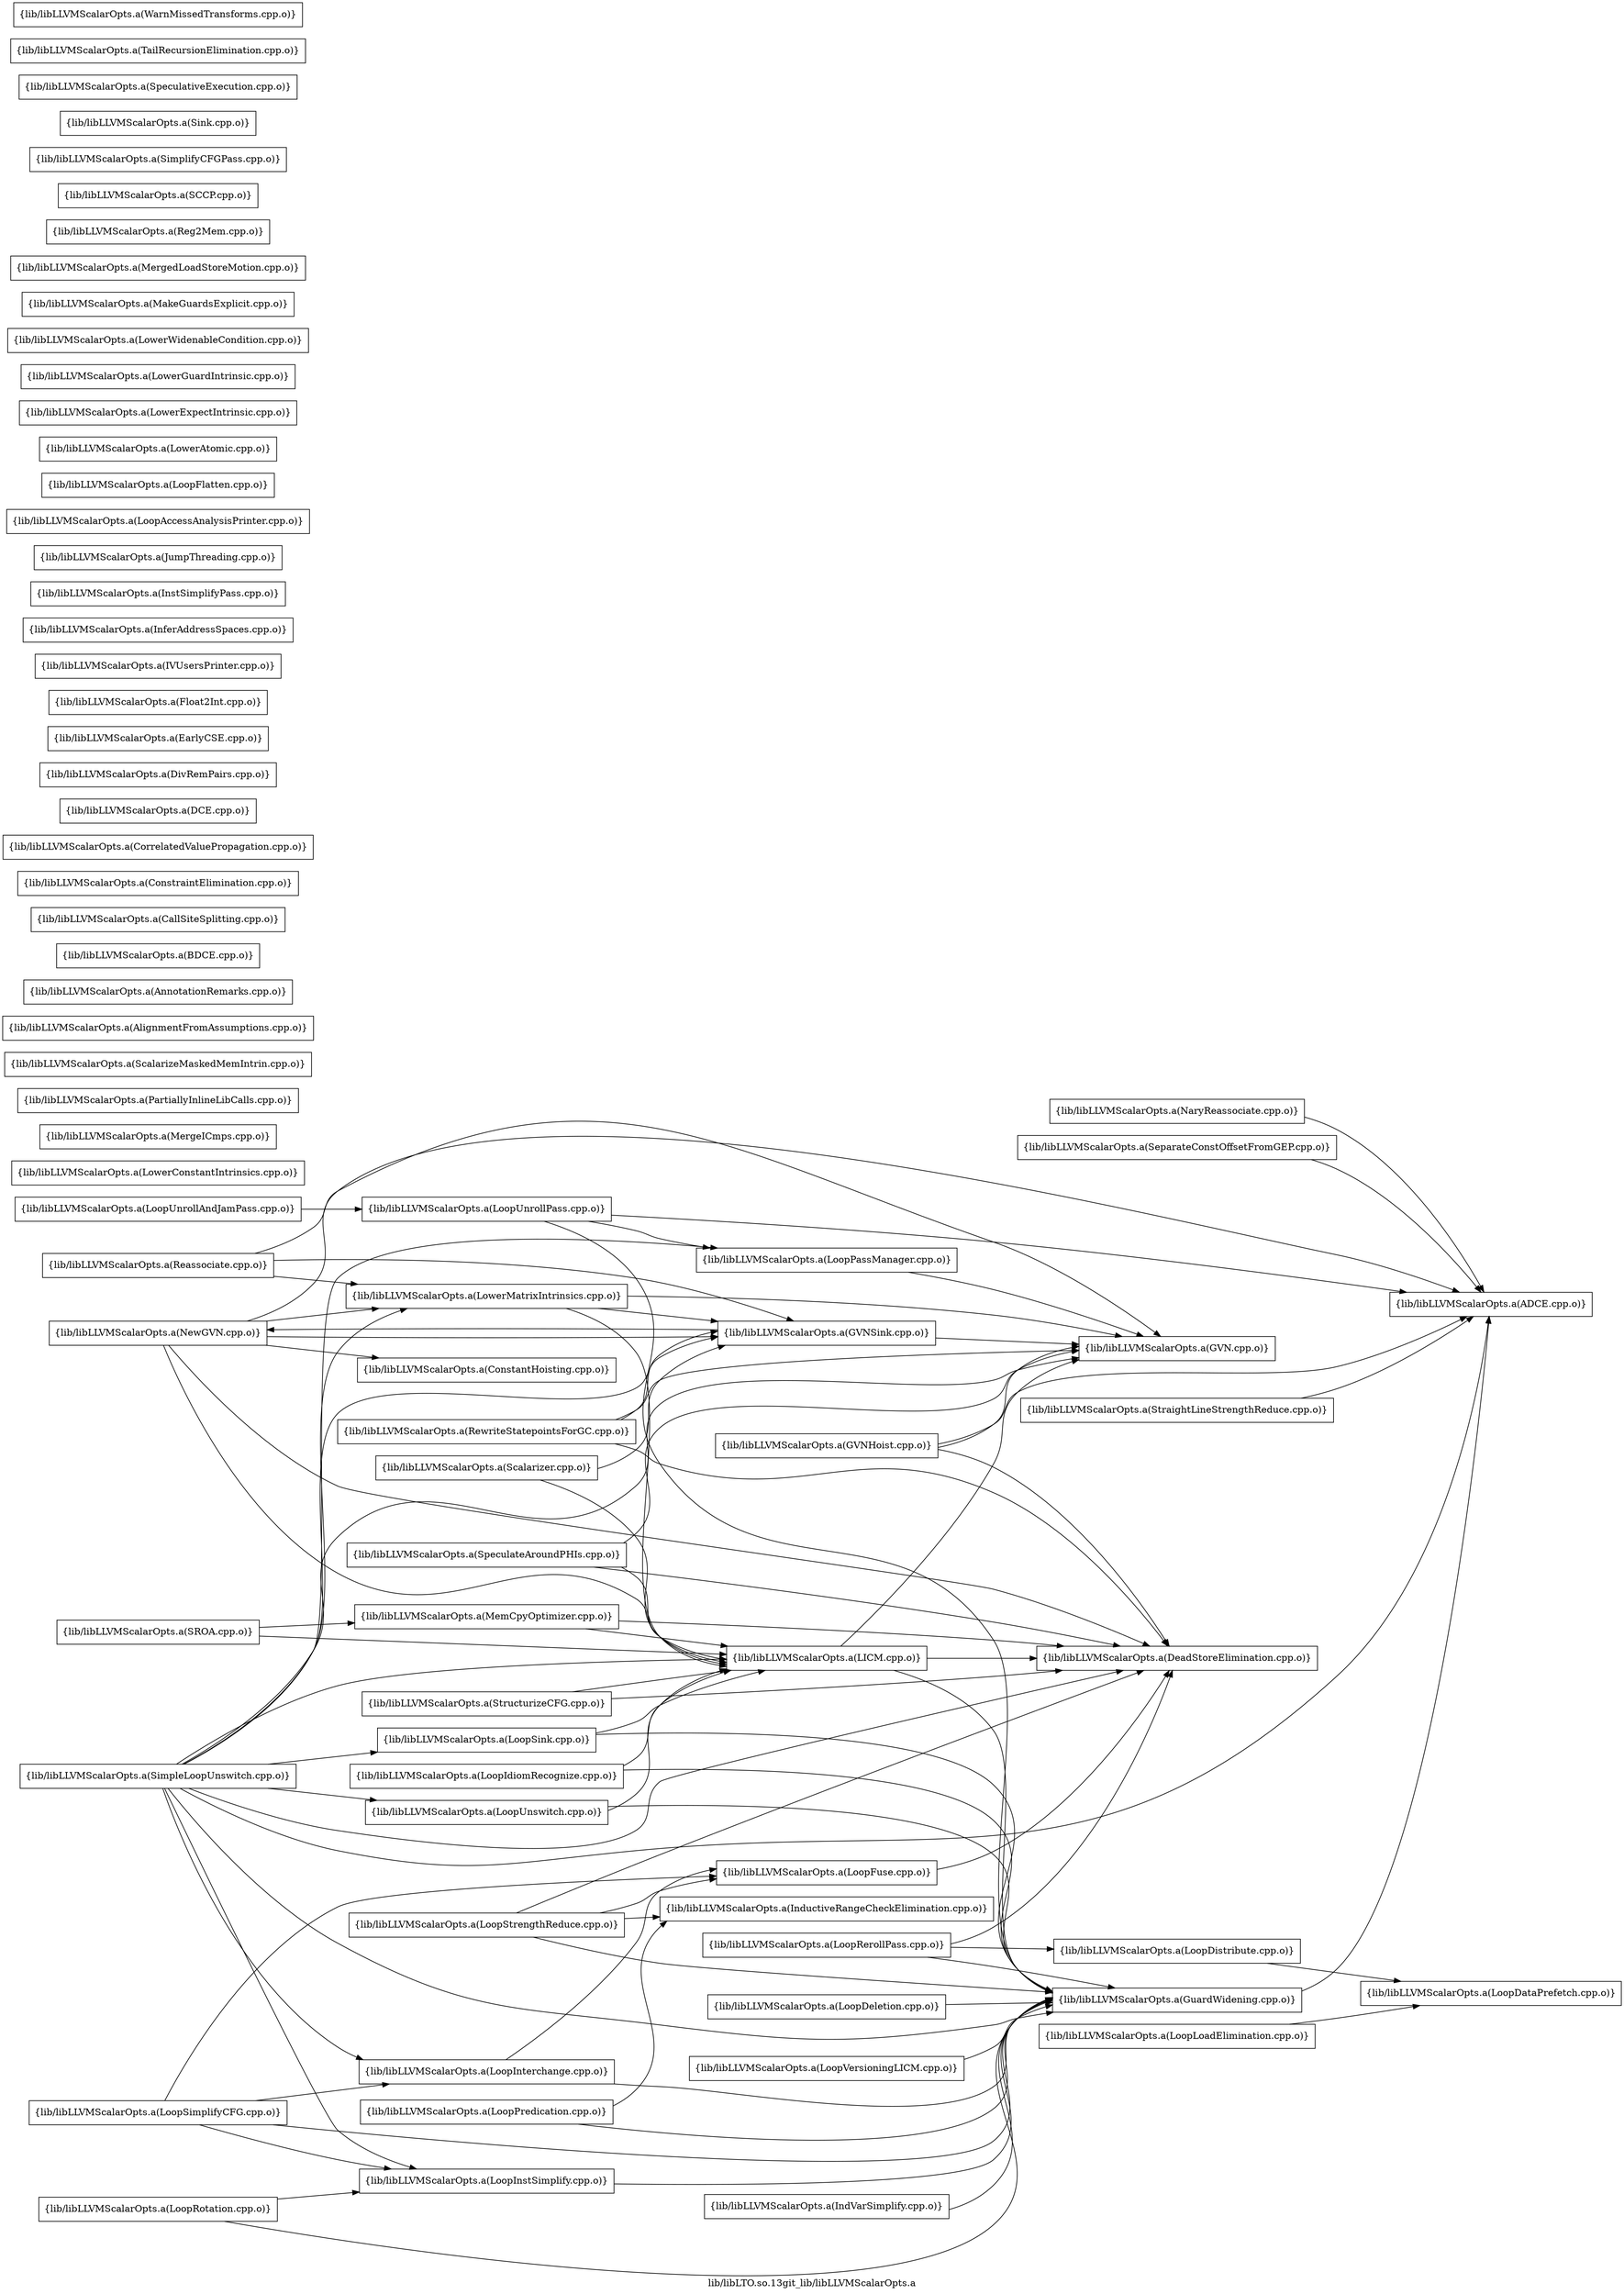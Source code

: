 digraph "lib/libLTO.so.13git_lib/libLLVMScalarOpts.a" {
	label="lib/libLTO.so.13git_lib/libLLVMScalarOpts.a";
	rankdir=LR;

	Node0x5569b760c6a8 [shape=record,shape=box,group=0,label="{lib/libLLVMScalarOpts.a(ConstantHoisting.cpp.o)}"];
	Node0x5569b7607ce8 [shape=record,shape=box,group=0,label="{lib/libLLVMScalarOpts.a(LoopStrengthReduce.cpp.o)}"];
	Node0x5569b7607ce8 -> Node0x5569b760cba8;
	Node0x5569b7607ce8 -> Node0x5569b760fd08;
	Node0x5569b7607ce8 -> Node0x5569b760a1c8;
	Node0x5569b7607ce8 -> Node0x5569b75f1e48;
	Node0x5569b75f12b8 [shape=record,shape=box,group=0,label="{lib/libLLVMScalarOpts.a(LowerConstantIntrinsics.cpp.o)}"];
	Node0x5569b760d058 [shape=record,shape=box,group=0,label="{lib/libLLVMScalarOpts.a(MergeICmps.cpp.o)}"];
	Node0x5569b76116a8 [shape=record,shape=box,group=0,label="{lib/libLLVMScalarOpts.a(PartiallyInlineLibCalls.cpp.o)}"];
	Node0x5569b760a628 [shape=record,shape=box,group=0,label="{lib/libLLVMScalarOpts.a(ScalarizeMaskedMemIntrin.cpp.o)}"];
	Node0x5569b7607658 [shape=record,shape=box,group=0,label="{lib/libLLVMScalarOpts.a(ADCE.cpp.o)}"];
	Node0x5569b7607428 [shape=record,shape=box,group=0,label="{lib/libLLVMScalarOpts.a(AlignmentFromAssumptions.cpp.o)}"];
	Node0x5569b76029c8 [shape=record,shape=box,group=0,label="{lib/libLLVMScalarOpts.a(AnnotationRemarks.cpp.o)}"];
	Node0x5569b7603d28 [shape=record,shape=box,group=0,label="{lib/libLLVMScalarOpts.a(BDCE.cpp.o)}"];
	Node0x5569b7604408 [shape=record,shape=box,group=0,label="{lib/libLLVMScalarOpts.a(CallSiteSplitting.cpp.o)}"];
	Node0x5569b760b618 [shape=record,shape=box,group=0,label="{lib/libLLVMScalarOpts.a(ConstraintElimination.cpp.o)}"];
	Node0x5569b760bd98 [shape=record,shape=box,group=0,label="{lib/libLLVMScalarOpts.a(CorrelatedValuePropagation.cpp.o)}"];
	Node0x5569b760deb8 [shape=record,shape=box,group=0,label="{lib/libLLVMScalarOpts.a(DCE.cpp.o)}"];
	Node0x5569b760cba8 [shape=record,shape=box,group=0,label="{lib/libLLVMScalarOpts.a(DeadStoreElimination.cpp.o)}"];
	Node0x5569b760ea98 [shape=record,shape=box,group=0,label="{lib/libLLVMScalarOpts.a(DivRemPairs.cpp.o)}"];
	Node0x5569b760ed18 [shape=record,shape=box,group=0,label="{lib/libLLVMScalarOpts.a(EarlyCSE.cpp.o)}"];
	Node0x5569b760e5e8 [shape=record,shape=box,group=0,label="{lib/libLLVMScalarOpts.a(Float2Int.cpp.o)}"];
	Node0x5569b760fd08 [shape=record,shape=box,group=0,label="{lib/libLLVMScalarOpts.a(GuardWidening.cpp.o)}"];
	Node0x5569b760fd08 -> Node0x5569b7607658;
	Node0x5569b76101b8 [shape=record,shape=box,group=0,label="{lib/libLLVMScalarOpts.a(GVN.cpp.o)}"];
	Node0x5569b760fa38 [shape=record,shape=box,group=0,label="{lib/libLLVMScalarOpts.a(GVNHoist.cpp.o)}"];
	Node0x5569b760fa38 -> Node0x5569b7607658;
	Node0x5569b760fa38 -> Node0x5569b760cba8;
	Node0x5569b760fa38 -> Node0x5569b76101b8;
	Node0x5569b7609e58 [shape=record,shape=box,group=0,label="{lib/libLLVMScalarOpts.a(GVNSink.cpp.o)}"];
	Node0x5569b7609e58 -> Node0x5569b76101b8;
	Node0x5569b7609e58 -> Node0x5569b7610848;
	Node0x5569b760a998 [shape=record,shape=box,group=0,label="{lib/libLLVMScalarOpts.a(IVUsersPrinter.cpp.o)}"];
	Node0x5569b760a1c8 [shape=record,shape=box,group=0,label="{lib/libLLVMScalarOpts.a(InductiveRangeCheckElimination.cpp.o)}"];
	Node0x5569b760b078 [shape=record,shape=box,group=0,label="{lib/libLLVMScalarOpts.a(IndVarSimplify.cpp.o)}"];
	Node0x5569b760b078 -> Node0x5569b760fd08;
	Node0x5569b760bc08 [shape=record,shape=box,group=0,label="{lib/libLLVMScalarOpts.a(InferAddressSpaces.cpp.o)}"];
	Node0x5569b760cc48 [shape=record,shape=box,group=0,label="{lib/libLLVMScalarOpts.a(InstSimplifyPass.cpp.o)}"];
	Node0x5569b760c248 [shape=record,shape=box,group=0,label="{lib/libLLVMScalarOpts.a(JumpThreading.cpp.o)}"];
	Node0x5569b75ef878 [shape=record,shape=box,group=0,label="{lib/libLLVMScalarOpts.a(LICM.cpp.o)}"];
	Node0x5569b75ef878 -> Node0x5569b760cba8;
	Node0x5569b75ef878 -> Node0x5569b760fd08;
	Node0x5569b75ef878 -> Node0x5569b76101b8;
	Node0x5569b75eebf8 [shape=record,shape=box,group=0,label="{lib/libLLVMScalarOpts.a(LoopAccessAnalysisPrinter.cpp.o)}"];
	Node0x5569b75ef378 [shape=record,shape=box,group=0,label="{lib/libLLVMScalarOpts.a(LoopSink.cpp.o)}"];
	Node0x5569b75ef378 -> Node0x5569b760fd08;
	Node0x5569b75ef378 -> Node0x5569b75ef878;
	Node0x5569b75f0ea8 [shape=record,shape=box,group=0,label="{lib/libLLVMScalarOpts.a(LoopDeletion.cpp.o)}"];
	Node0x5569b75f0ea8 -> Node0x5569b760fd08;
	Node0x5569b75f2cf8 [shape=record,shape=box,group=0,label="{lib/libLLVMScalarOpts.a(LoopDataPrefetch.cpp.o)}"];
	Node0x5569b75f2b68 [shape=record,shape=box,group=0,label="{lib/libLLVMScalarOpts.a(LoopDistribute.cpp.o)}"];
	Node0x5569b75f2b68 -> Node0x5569b75f2cf8;
	Node0x5569b75f1e48 [shape=record,shape=box,group=0,label="{lib/libLLVMScalarOpts.a(LoopFuse.cpp.o)}"];
	Node0x5569b75f1e48 -> Node0x5569b760cba8;
	Node0x5569b75f1bc8 [shape=record,shape=box,group=0,label="{lib/libLLVMScalarOpts.a(LoopIdiomRecognize.cpp.o)}"];
	Node0x5569b75f1bc8 -> Node0x5569b760fd08;
	Node0x5569b75f1bc8 -> Node0x5569b75ef878;
	Node0x5569b75f1498 [shape=record,shape=box,group=0,label="{lib/libLLVMScalarOpts.a(LoopInstSimplify.cpp.o)}"];
	Node0x5569b75f1498 -> Node0x5569b760fd08;
	Node0x5569b75ebe08 [shape=record,shape=box,group=0,label="{lib/libLLVMScalarOpts.a(LoopInterchange.cpp.o)}"];
	Node0x5569b75ebe08 -> Node0x5569b760fd08;
	Node0x5569b75ebe08 -> Node0x5569b75f1e48;
	Node0x5569b75eb458 [shape=record,shape=box,group=0,label="{lib/libLLVMScalarOpts.a(LoopFlatten.cpp.o)}"];
	Node0x5569b75eb1d8 [shape=record,shape=box,group=0,label="{lib/libLLVMScalarOpts.a(LoopLoadElimination.cpp.o)}"];
	Node0x5569b75eb1d8 -> Node0x5569b75f2cf8;
	Node0x5569b75ea468 [shape=record,shape=box,group=0,label="{lib/libLLVMScalarOpts.a(LoopPassManager.cpp.o)}"];
	Node0x5569b75ea468 -> Node0x5569b76101b8;
	Node0x5569b75e9d88 [shape=record,shape=box,group=0,label="{lib/libLLVMScalarOpts.a(LoopPredication.cpp.o)}"];
	Node0x5569b75e9d88 -> Node0x5569b760fd08;
	Node0x5569b75e9d88 -> Node0x5569b760a1c8;
	Node0x5569b75ee6a8 [shape=record,shape=box,group=0,label="{lib/libLLVMScalarOpts.a(LoopRerollPass.cpp.o)}"];
	Node0x5569b75ee6a8 -> Node0x5569b760cba8;
	Node0x5569b75ee6a8 -> Node0x5569b760fd08;
	Node0x5569b75ee6a8 -> Node0x5569b75f2b68;
	Node0x5569b7608aa8 [shape=record,shape=box,group=0,label="{lib/libLLVMScalarOpts.a(LoopRotation.cpp.o)}"];
	Node0x5569b7608aa8 -> Node0x5569b760fd08;
	Node0x5569b7608aa8 -> Node0x5569b75f1498;
	Node0x5569b76082d8 [shape=record,shape=box,group=0,label="{lib/libLLVMScalarOpts.a(LoopSimplifyCFG.cpp.o)}"];
	Node0x5569b76082d8 -> Node0x5569b760fd08;
	Node0x5569b76082d8 -> Node0x5569b75f1e48;
	Node0x5569b76082d8 -> Node0x5569b75f1498;
	Node0x5569b76082d8 -> Node0x5569b75ebe08;
	Node0x5569b7609cc8 [shape=record,shape=box,group=0,label="{lib/libLLVMScalarOpts.a(LoopUnrollPass.cpp.o)}"];
	Node0x5569b7609cc8 -> Node0x5569b7607658;
	Node0x5569b7609cc8 -> Node0x5569b760fd08;
	Node0x5569b7609cc8 -> Node0x5569b75ea468;
	Node0x5569b76096d8 [shape=record,shape=box,group=0,label="{lib/libLLVMScalarOpts.a(LoopUnrollAndJamPass.cpp.o)}"];
	Node0x5569b76096d8 -> Node0x5569b7609cc8;
	Node0x5569b75f2c08 [shape=record,shape=box,group=0,label="{lib/libLLVMScalarOpts.a(LoopVersioningLICM.cpp.o)}"];
	Node0x5569b75f2c08 -> Node0x5569b760fd08;
	Node0x5569b75f3338 [shape=record,shape=box,group=0,label="{lib/libLLVMScalarOpts.a(LowerAtomic.cpp.o)}"];
	Node0x5569b75f19e8 [shape=record,shape=box,group=0,label="{lib/libLLVMScalarOpts.a(LowerExpectIntrinsic.cpp.o)}"];
	Node0x5569b75f1f88 [shape=record,shape=box,group=0,label="{lib/libLLVMScalarOpts.a(LowerGuardIntrinsic.cpp.o)}"];
	Node0x5569b760aee8 [shape=record,shape=box,group=0,label="{lib/libLLVMScalarOpts.a(LowerMatrixIntrinsics.cpp.o)}"];
	Node0x5569b760aee8 -> Node0x5569b76101b8;
	Node0x5569b760aee8 -> Node0x5569b7609e58;
	Node0x5569b760aee8 -> Node0x5569b75ef878;
	Node0x5569b760e368 [shape=record,shape=box,group=0,label="{lib/libLLVMScalarOpts.a(LowerWidenableCondition.cpp.o)}"];
	Node0x5569b760ef48 [shape=record,shape=box,group=0,label="{lib/libLLVMScalarOpts.a(MakeGuardsExplicit.cpp.o)}"];
	Node0x5569b760e818 [shape=record,shape=box,group=0,label="{lib/libLLVMScalarOpts.a(MemCpyOptimizer.cpp.o)}"];
	Node0x5569b760e818 -> Node0x5569b760cba8;
	Node0x5569b760e818 -> Node0x5569b75ef878;
	Node0x5569b760e188 [shape=record,shape=box,group=0,label="{lib/libLLVMScalarOpts.a(MergedLoadStoreMotion.cpp.o)}"];
	Node0x5569b760d5f8 [shape=record,shape=box,group=0,label="{lib/libLLVMScalarOpts.a(NaryReassociate.cpp.o)}"];
	Node0x5569b760d5f8 -> Node0x5569b7607658;
	Node0x5569b7610848 [shape=record,shape=box,group=0,label="{lib/libLLVMScalarOpts.a(NewGVN.cpp.o)}"];
	Node0x5569b7610848 -> Node0x5569b7607658;
	Node0x5569b7610848 -> Node0x5569b760c6a8;
	Node0x5569b7610848 -> Node0x5569b760cba8;
	Node0x5569b7610848 -> Node0x5569b7609e58;
	Node0x5569b7610848 -> Node0x5569b75ef878;
	Node0x5569b7610848 -> Node0x5569b760aee8;
	Node0x5569b760fa88 [shape=record,shape=box,group=0,label="{lib/libLLVMScalarOpts.a(Reassociate.cpp.o)}"];
	Node0x5569b760fa88 -> Node0x5569b76101b8;
	Node0x5569b760fa88 -> Node0x5569b7609e58;
	Node0x5569b760fa88 -> Node0x5569b760aee8;
	Node0x5569b760f3f8 [shape=record,shape=box,group=0,label="{lib/libLLVMScalarOpts.a(Reg2Mem.cpp.o)}"];
	Node0x5569b7608878 [shape=record,shape=box,group=0,label="{lib/libLLVMScalarOpts.a(RewriteStatepointsForGC.cpp.o)}"];
	Node0x5569b7608878 -> Node0x5569b760cba8;
	Node0x5569b7608878 -> Node0x5569b76101b8;
	Node0x5569b7608878 -> Node0x5569b7609e58;
	Node0x5569b7608918 [shape=record,shape=box,group=0,label="{lib/libLLVMScalarOpts.a(SCCP.cpp.o)}"];
	Node0x5569b760bf28 [shape=record,shape=box,group=0,label="{lib/libLLVMScalarOpts.a(SROA.cpp.o)}"];
	Node0x5569b760bf28 -> Node0x5569b75ef878;
	Node0x5569b760bf28 -> Node0x5569b760e818;
	Node0x5569b760c108 [shape=record,shape=box,group=0,label="{lib/libLLVMScalarOpts.a(Scalarizer.cpp.o)}"];
	Node0x5569b760c108 -> Node0x5569b7609e58;
	Node0x5569b760c108 -> Node0x5569b75ef878;
	Node0x5569b760a9e8 [shape=record,shape=box,group=0,label="{lib/libLLVMScalarOpts.a(SeparateConstOffsetFromGEP.cpp.o)}"];
	Node0x5569b760a9e8 -> Node0x5569b7607658;
	Node0x5569b760af38 [shape=record,shape=box,group=0,label="{lib/libLLVMScalarOpts.a(SimpleLoopUnswitch.cpp.o)}"];
	Node0x5569b760af38 -> Node0x5569b7607658;
	Node0x5569b760af38 -> Node0x5569b760cba8;
	Node0x5569b760af38 -> Node0x5569b760fd08;
	Node0x5569b760af38 -> Node0x5569b76101b8;
	Node0x5569b760af38 -> Node0x5569b7609e58;
	Node0x5569b760af38 -> Node0x5569b75ef878;
	Node0x5569b760af38 -> Node0x5569b75ef378;
	Node0x5569b760af38 -> Node0x5569b75f1498;
	Node0x5569b760af38 -> Node0x5569b75ebe08;
	Node0x5569b760af38 -> Node0x5569b75ea468;
	Node0x5569b760af38 -> Node0x5569b7608eb8;
	Node0x5569b760af38 -> Node0x5569b760aee8;
	Node0x5569b7604458 [shape=record,shape=box,group=0,label="{lib/libLLVMScalarOpts.a(SimplifyCFGPass.cpp.o)}"];
	Node0x5569b7604188 [shape=record,shape=box,group=0,label="{lib/libLLVMScalarOpts.a(Sink.cpp.o)}"];
	Node0x5569b76048b8 [shape=record,shape=box,group=0,label="{lib/libLLVMScalarOpts.a(SpeculativeExecution.cpp.o)}"];
	Node0x5569b7603148 [shape=record,shape=box,group=0,label="{lib/libLLVMScalarOpts.a(SpeculateAroundPHIs.cpp.o)}"];
	Node0x5569b7603148 -> Node0x5569b760cba8;
	Node0x5569b7603148 -> Node0x5569b76101b8;
	Node0x5569b7603148 -> Node0x5569b75ef878;
	Node0x5569b760bf78 [shape=record,shape=box,group=0,label="{lib/libLLVMScalarOpts.a(StraightLineStrengthReduce.cpp.o)}"];
	Node0x5569b760bf78 -> Node0x5569b7607658;
	Node0x5569b760b4d8 [shape=record,shape=box,group=0,label="{lib/libLLVMScalarOpts.a(StructurizeCFG.cpp.o)}"];
	Node0x5569b760b4d8 -> Node0x5569b760cba8;
	Node0x5569b760b4d8 -> Node0x5569b75ef878;
	Node0x5569b760b0c8 [shape=record,shape=box,group=0,label="{lib/libLLVMScalarOpts.a(TailRecursionElimination.cpp.o)}"];
	Node0x5569b760a858 [shape=record,shape=box,group=0,label="{lib/libLLVMScalarOpts.a(WarnMissedTransforms.cpp.o)}"];
	Node0x5569b7608eb8 [shape=record,shape=box,group=0,label="{lib/libLLVMScalarOpts.a(LoopUnswitch.cpp.o)}"];
	Node0x5569b7608eb8 -> Node0x5569b760fd08;
	Node0x5569b7608eb8 -> Node0x5569b75ef878;
}
